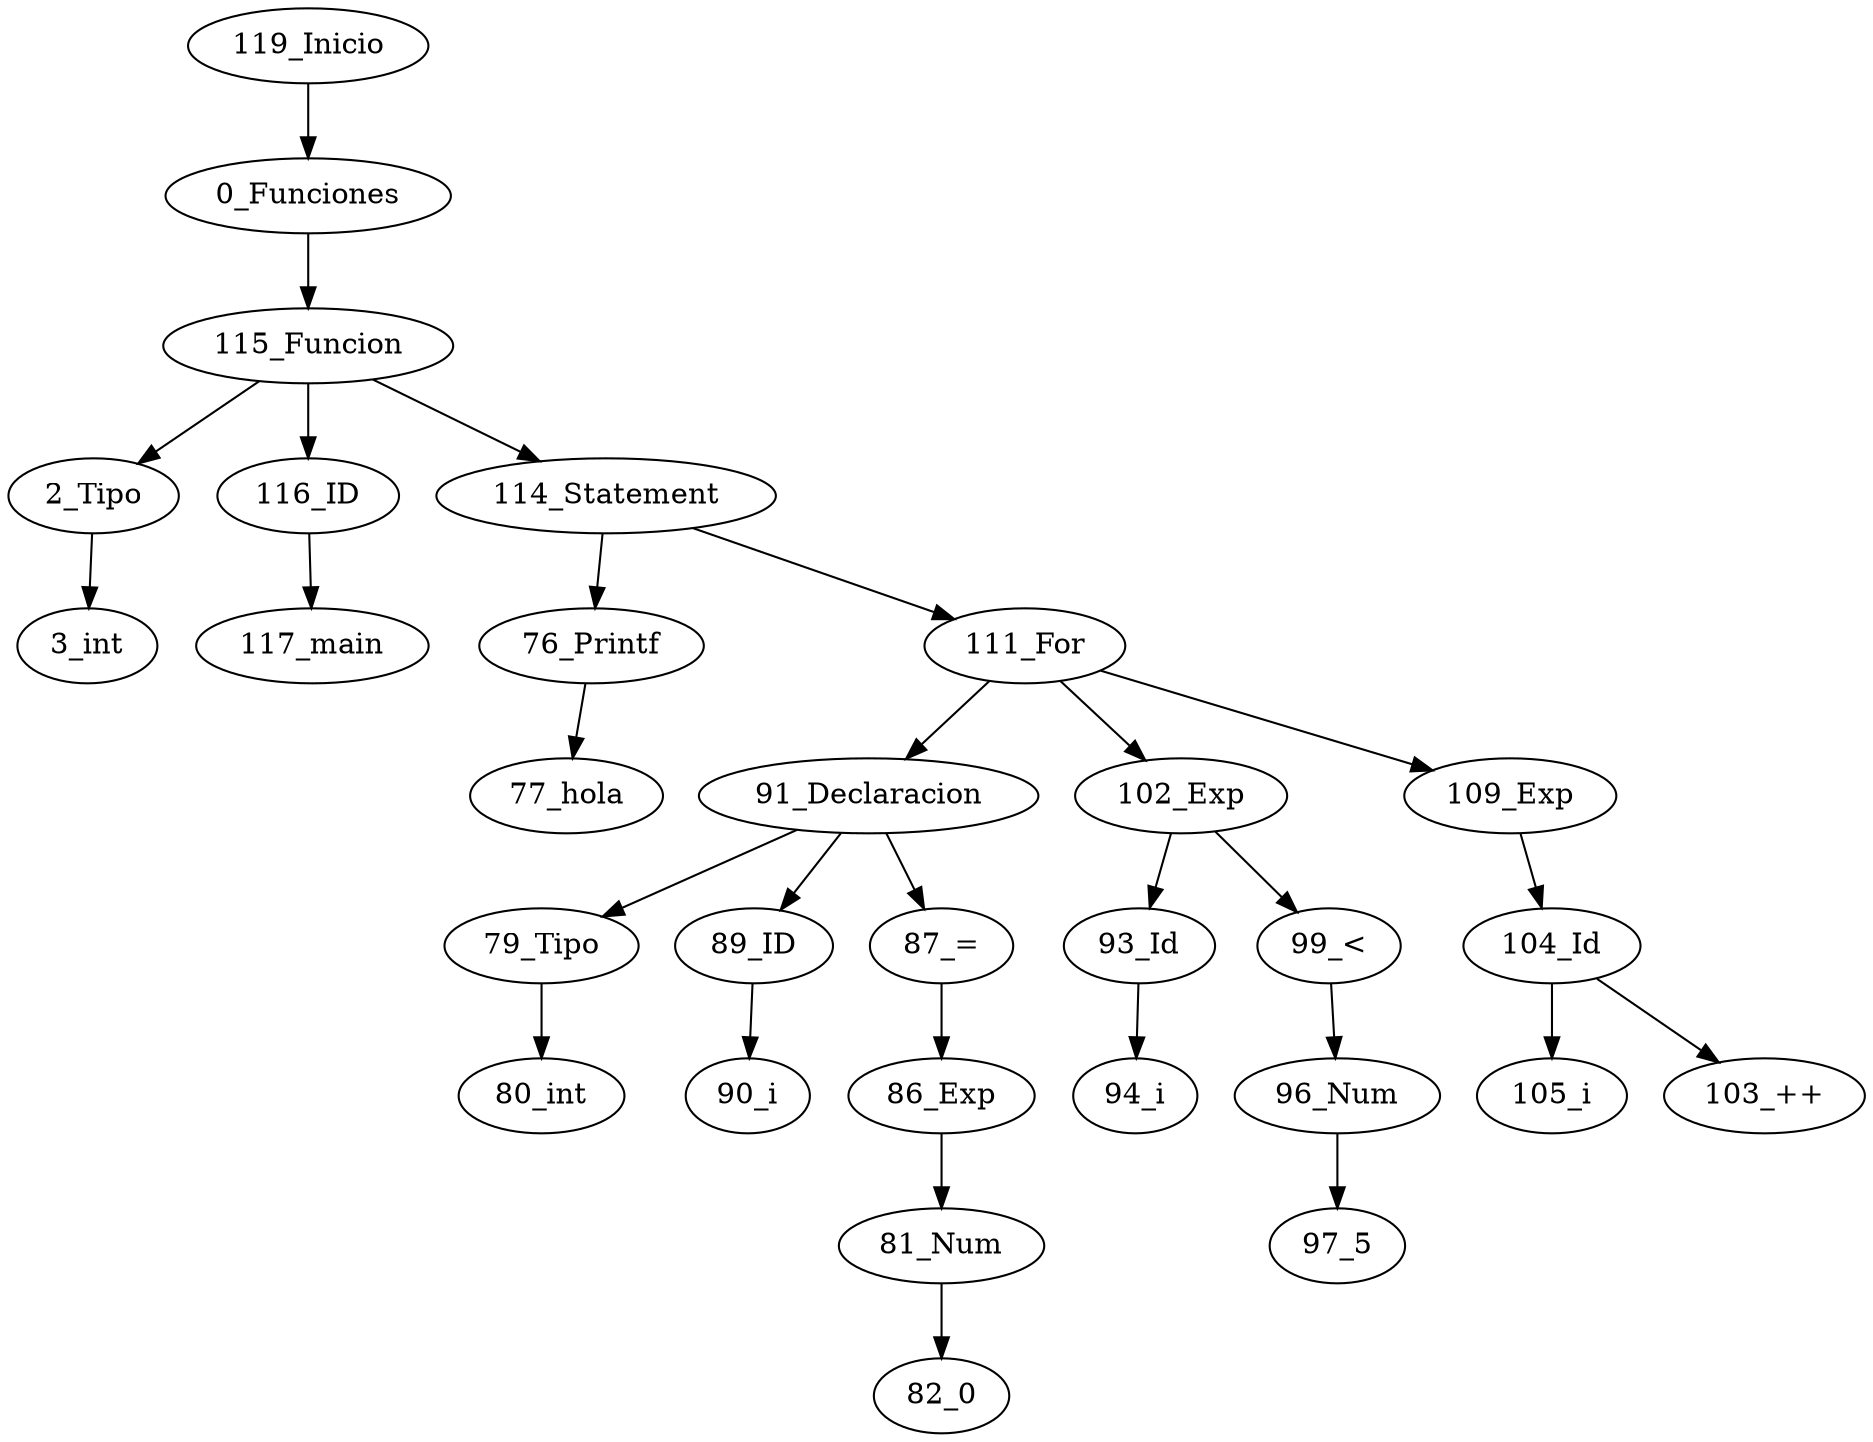 digraph {
"119_Inicio" -> "0_Funciones";
"0_Funciones" -> "115_Funcion";
"115_Funcion" -> "2_Tipo";
"2_Tipo" -> "3_int";
"115_Funcion" -> "116_ID";
"116_ID" -> "117_main";
"115_Funcion" -> "114_Statement";
"114_Statement" -> "76_Printf";
"76_Printf" -> "77_hola";
"114_Statement" -> "111_For";
"111_For" -> "91_Declaracion";
"91_Declaracion" -> "79_Tipo";
"79_Tipo" -> "80_int";
"91_Declaracion" -> "89_ID";
"89_ID" -> "90_i";
"91_Declaracion" -> "87_=";
"87_=" -> "86_Exp";
"86_Exp" -> "81_Num";
"81_Num" -> "82_0";
"111_For" -> "102_Exp";
"102_Exp" -> "93_Id";
"93_Id" -> "94_i";
"102_Exp" -> "99_<";
"99_<" -> "96_Num";
"96_Num" -> "97_5";
"111_For" -> "109_Exp";
"109_Exp" -> "104_Id";
"104_Id" -> "105_i";
"104_Id" -> "103_++";
}